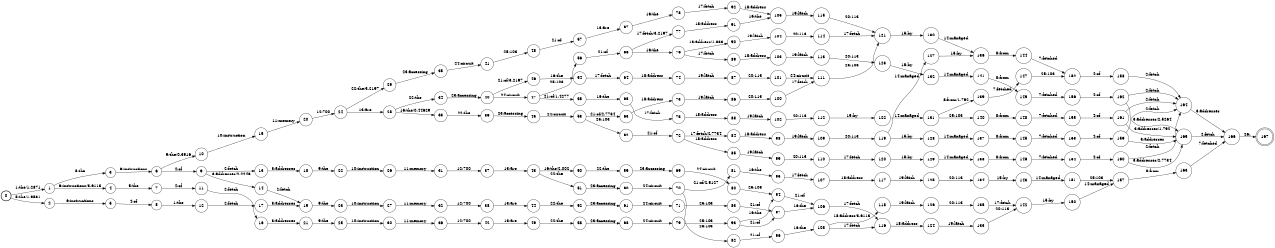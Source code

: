 digraph FST {
rankdir = LR;
size = "8.5,11";
label = "";
center = 1;
orientation = Portrait;
ranksep = "0.4";
nodesep = "0.25";
0 [label = "0", shape = circle, style = bold, fontsize = 14]
	0 -> 1 [label = "1:the/1.2871", fontsize = 14];
	0 -> 2 [label = "5:the/1.9531", fontsize = 14];
1 [label = "1", shape = circle, style = solid, fontsize = 14]
	1 -> 3 [label = "5:the", fontsize = 14];
	1 -> 4 [label = "6:instructions/3.6113", fontsize = 14];
2 [label = "2", shape = circle, style = solid, fontsize = 14]
	2 -> 5 [label = "6:instructions", fontsize = 14];
3 [label = "3", shape = circle, style = solid, fontsize = 14]
	3 -> 6 [label = "6:instructions", fontsize = 14];
4 [label = "4", shape = circle, style = solid, fontsize = 14]
	4 -> 7 [label = "5:the", fontsize = 14];
5 [label = "5", shape = circle, style = solid, fontsize = 14]
	5 -> 8 [label = "4:of", fontsize = 14];
6 [label = "6", shape = circle, style = solid, fontsize = 14]
	6 -> 10 [label = "9:the/0.3916", fontsize = 14];
	6 -> 9 [label = "4:of", fontsize = 14];
7 [label = "7", shape = circle, style = solid, fontsize = 14]
	7 -> 11 [label = "4:of", fontsize = 14];
8 [label = "8", shape = circle, style = solid, fontsize = 14]
	8 -> 12 [label = "1:the", fontsize = 14];
9 [label = "9", shape = circle, style = solid, fontsize = 14]
	9 -> 14 [label = "3:addresses/2.2246", fontsize = 14];
	9 -> 13 [label = "2:fetch", fontsize = 14];
10 [label = "10", shape = circle, style = solid, fontsize = 14]
	10 -> 15 [label = "10:instruction", fontsize = 14];
11 [label = "11", shape = circle, style = solid, fontsize = 14]
	11 -> 16 [label = "2:fetch", fontsize = 14];
12 [label = "12", shape = circle, style = solid, fontsize = 14]
	12 -> 17 [label = "2:fetch", fontsize = 14];
13 [label = "13", shape = circle, style = solid, fontsize = 14]
	13 -> 18 [label = "3:addresses", fontsize = 14];
14 [label = "14", shape = circle, style = solid, fontsize = 14]
	14 -> 19 [label = "2:fetch", fontsize = 14];
15 [label = "15", shape = circle, style = solid, fontsize = 14]
	15 -> 20 [label = "11:memory", fontsize = 14];
16 [label = "16", shape = circle, style = solid, fontsize = 14]
	16 -> 21 [label = "3:addresses", fontsize = 14];
17 [label = "17", shape = circle, style = solid, fontsize = 14]
	17 -> 19 [label = "3:addresses", fontsize = 14];
18 [label = "18", shape = circle, style = solid, fontsize = 14]
	18 -> 22 [label = "9:the", fontsize = 14];
19 [label = "19", shape = circle, style = solid, fontsize = 14]
	19 -> 23 [label = "9:the", fontsize = 14];
20 [label = "20", shape = circle, style = solid, fontsize = 14]
	20 -> 24 [label = "12:700", fontsize = 14];
21 [label = "21", shape = circle, style = solid, fontsize = 14]
	21 -> 25 [label = "9:the", fontsize = 14];
22 [label = "22", shape = circle, style = solid, fontsize = 14]
	22 -> 26 [label = "10:instruction", fontsize = 14];
23 [label = "23", shape = circle, style = solid, fontsize = 14]
	23 -> 27 [label = "10:instruction", fontsize = 14];
24 [label = "24", shape = circle, style = solid, fontsize = 14]
	24 -> 29 [label = "22:the/3.2197", fontsize = 14];
	24 -> 28 [label = "13:are", fontsize = 14];
25 [label = "25", shape = circle, style = solid, fontsize = 14]
	25 -> 30 [label = "10:instruction", fontsize = 14];
26 [label = "26", shape = circle, style = solid, fontsize = 14]
	26 -> 31 [label = "11:memory", fontsize = 14];
27 [label = "27", shape = circle, style = solid, fontsize = 14]
	27 -> 32 [label = "11:memory", fontsize = 14];
28 [label = "28", shape = circle, style = solid, fontsize = 14]
	28 -> 33 [label = "16:the/0.44629", fontsize = 14];
	28 -> 34 [label = "22:the", fontsize = 14];
29 [label = "29", shape = circle, style = solid, fontsize = 14]
	29 -> 35 [label = "23:accessing", fontsize = 14];
30 [label = "30", shape = circle, style = solid, fontsize = 14]
	30 -> 36 [label = "11:memory", fontsize = 14];
31 [label = "31", shape = circle, style = solid, fontsize = 14]
	31 -> 37 [label = "12:700", fontsize = 14];
32 [label = "32", shape = circle, style = solid, fontsize = 14]
	32 -> 38 [label = "12:700", fontsize = 14];
33 [label = "33", shape = circle, style = solid, fontsize = 14]
	33 -> 39 [label = "22:the", fontsize = 14];
34 [label = "34", shape = circle, style = solid, fontsize = 14]
	34 -> 40 [label = "23:accessing", fontsize = 14];
35 [label = "35", shape = circle, style = solid, fontsize = 14]
	35 -> 41 [label = "24:circuit", fontsize = 14];
36 [label = "36", shape = circle, style = solid, fontsize = 14]
	36 -> 42 [label = "12:700", fontsize = 14];
37 [label = "37", shape = circle, style = solid, fontsize = 14]
	37 -> 43 [label = "13:are", fontsize = 14];
38 [label = "38", shape = circle, style = solid, fontsize = 14]
	38 -> 44 [label = "13:are", fontsize = 14];
39 [label = "39", shape = circle, style = solid, fontsize = 14]
	39 -> 45 [label = "23:accessing", fontsize = 14];
40 [label = "40", shape = circle, style = solid, fontsize = 14]
	40 -> 46 [label = "21:of/3.2197", fontsize = 14];
	40 -> 47 [label = "24:circuit", fontsize = 14];
41 [label = "41", shape = circle, style = solid, fontsize = 14]
	41 -> 48 [label = "25:103", fontsize = 14];
42 [label = "42", shape = circle, style = solid, fontsize = 14]
	42 -> 49 [label = "13:are", fontsize = 14];
43 [label = "43", shape = circle, style = solid, fontsize = 14]
	43 -> 50 [label = "16:the/2.002", fontsize = 14];
	43 -> 51 [label = "22:the", fontsize = 14];
44 [label = "44", shape = circle, style = solid, fontsize = 14]
	44 -> 52 [label = "22:the", fontsize = 14];
45 [label = "45", shape = circle, style = solid, fontsize = 14]
	45 -> 53 [label = "24:circuit", fontsize = 14];
46 [label = "46", shape = circle, style = solid, fontsize = 14]
	46 -> 54 [label = "16:the", fontsize = 14];
47 [label = "47", shape = circle, style = solid, fontsize = 14]
	47 -> 55 [label = "21:of/1.4277", fontsize = 14];
	47 -> 56 [label = "25:103", fontsize = 14];
48 [label = "48", shape = circle, style = solid, fontsize = 14]
	48 -> 57 [label = "21:of", fontsize = 14];
49 [label = "49", shape = circle, style = solid, fontsize = 14]
	49 -> 58 [label = "22:the", fontsize = 14];
50 [label = "50", shape = circle, style = solid, fontsize = 14]
	50 -> 59 [label = "22:the", fontsize = 14];
51 [label = "51", shape = circle, style = solid, fontsize = 14]
	51 -> 60 [label = "23:accessing", fontsize = 14];
52 [label = "52", shape = circle, style = solid, fontsize = 14]
	52 -> 61 [label = "23:accessing", fontsize = 14];
53 [label = "53", shape = circle, style = solid, fontsize = 14]
	53 -> 63 [label = "21:of/2.7734", fontsize = 14];
	53 -> 62 [label = "25:103", fontsize = 14];
54 [label = "54", shape = circle, style = solid, fontsize = 14]
	54 -> 64 [label = "17:fetch", fontsize = 14];
55 [label = "55", shape = circle, style = solid, fontsize = 14]
	55 -> 65 [label = "16:the", fontsize = 14];
56 [label = "56", shape = circle, style = solid, fontsize = 14]
	56 -> 66 [label = "21:of", fontsize = 14];
57 [label = "57", shape = circle, style = solid, fontsize = 14]
	57 -> 67 [label = "13:are", fontsize = 14];
58 [label = "58", shape = circle, style = solid, fontsize = 14]
	58 -> 68 [label = "23:accessing", fontsize = 14];
59 [label = "59", shape = circle, style = solid, fontsize = 14]
	59 -> 69 [label = "23:accessing", fontsize = 14];
60 [label = "60", shape = circle, style = solid, fontsize = 14]
	60 -> 70 [label = "24:circuit", fontsize = 14];
61 [label = "61", shape = circle, style = solid, fontsize = 14]
	61 -> 71 [label = "24:circuit", fontsize = 14];
62 [label = "62", shape = circle, style = solid, fontsize = 14]
	62 -> 72 [label = "21:of", fontsize = 14];
63 [label = "63", shape = circle, style = solid, fontsize = 14]
	63 -> 73 [label = "18:address", fontsize = 14];
64 [label = "64", shape = circle, style = solid, fontsize = 14]
	64 -> 74 [label = "18:address", fontsize = 14];
65 [label = "65", shape = circle, style = solid, fontsize = 14]
	65 -> 75 [label = "17:fetch", fontsize = 14];
66 [label = "66", shape = circle, style = solid, fontsize = 14]
	66 -> 76 [label = "16:the", fontsize = 14];
	66 -> 77 [label = "17:fetch/3.2197", fontsize = 14];
67 [label = "67", shape = circle, style = solid, fontsize = 14]
	67 -> 78 [label = "16:the", fontsize = 14];
68 [label = "68", shape = circle, style = solid, fontsize = 14]
	68 -> 79 [label = "24:circuit", fontsize = 14];
69 [label = "69", shape = circle, style = solid, fontsize = 14]
	69 -> 80 [label = "24:circuit", fontsize = 14];
70 [label = "70", shape = circle, style = solid, fontsize = 14]
	70 -> 81 [label = "21:of/2.5127", fontsize = 14];
	70 -> 82 [label = "25:103", fontsize = 14];
71 [label = "71", shape = circle, style = solid, fontsize = 14]
	71 -> 83 [label = "25:103", fontsize = 14];
72 [label = "72", shape = circle, style = solid, fontsize = 14]
	72 -> 84 [label = "17:fetch/2.7734", fontsize = 14];
	72 -> 85 [label = "18:address", fontsize = 14];
73 [label = "73", shape = circle, style = solid, fontsize = 14]
	73 -> 86 [label = "19:latch", fontsize = 14];
74 [label = "74", shape = circle, style = solid, fontsize = 14]
	74 -> 87 [label = "19:latch", fontsize = 14];
75 [label = "75", shape = circle, style = solid, fontsize = 14]
	75 -> 88 [label = "18:address", fontsize = 14];
76 [label = "76", shape = circle, style = solid, fontsize = 14]
	76 -> 89 [label = "17:fetch", fontsize = 14];
	76 -> 90 [label = "18:address/1.833", fontsize = 14];
77 [label = "77", shape = circle, style = solid, fontsize = 14]
	77 -> 91 [label = "18:address", fontsize = 14];
78 [label = "78", shape = circle, style = solid, fontsize = 14]
	78 -> 92 [label = "17:fetch", fontsize = 14];
79 [label = "79", shape = circle, style = solid, fontsize = 14]
	79 -> 93 [label = "25:103", fontsize = 14];
80 [label = "80", shape = circle, style = solid, fontsize = 14]
	80 -> 94 [label = "25:103", fontsize = 14];
81 [label = "81", shape = circle, style = solid, fontsize = 14]
	81 -> 95 [label = "16:the", fontsize = 14];
82 [label = "82", shape = circle, style = solid, fontsize = 14]
	82 -> 96 [label = "21:of", fontsize = 14];
83 [label = "83", shape = circle, style = solid, fontsize = 14]
	83 -> 97 [label = "21:of", fontsize = 14];
84 [label = "84", shape = circle, style = solid, fontsize = 14]
	84 -> 98 [label = "18:address", fontsize = 14];
85 [label = "85", shape = circle, style = solid, fontsize = 14]
	85 -> 99 [label = "19:latch", fontsize = 14];
86 [label = "86", shape = circle, style = solid, fontsize = 14]
	86 -> 100 [label = "20:113", fontsize = 14];
87 [label = "87", shape = circle, style = solid, fontsize = 14]
	87 -> 101 [label = "20:113", fontsize = 14];
88 [label = "88", shape = circle, style = solid, fontsize = 14]
	88 -> 102 [label = "19:latch", fontsize = 14];
89 [label = "89", shape = circle, style = solid, fontsize = 14]
	89 -> 103 [label = "18:address", fontsize = 14];
90 [label = "90", shape = circle, style = solid, fontsize = 14]
	90 -> 104 [label = "19:latch", fontsize = 14];
91 [label = "91", shape = circle, style = solid, fontsize = 14]
	91 -> 105 [label = "16:the", fontsize = 14];
92 [label = "92", shape = circle, style = solid, fontsize = 14]
	92 -> 105 [label = "18:address", fontsize = 14];
93 [label = "93", shape = circle, style = solid, fontsize = 14]
	93 -> 94 [label = "16:the", fontsize = 14];
	93 -> 97 [label = "21:of", fontsize = 14];
94 [label = "94", shape = circle, style = solid, fontsize = 14]
	94 -> 106 [label = "21:of", fontsize = 14];
95 [label = "95", shape = circle, style = solid, fontsize = 14]
	95 -> 107 [label = "17:fetch", fontsize = 14];
96 [label = "96", shape = circle, style = solid, fontsize = 14]
	96 -> 108 [label = "16:the", fontsize = 14];
97 [label = "97", shape = circle, style = solid, fontsize = 14]
	97 -> 106 [label = "16:the", fontsize = 14];
98 [label = "98", shape = circle, style = solid, fontsize = 14]
	98 -> 109 [label = "19:latch", fontsize = 14];
99 [label = "99", shape = circle, style = solid, fontsize = 14]
	99 -> 110 [label = "20:113", fontsize = 14];
100 [label = "100", shape = circle, style = solid, fontsize = 14]
	100 -> 111 [label = "17:fetch", fontsize = 14];
101 [label = "101", shape = circle, style = solid, fontsize = 14]
	101 -> 111 [label = "24:circuit", fontsize = 14];
102 [label = "102", shape = circle, style = solid, fontsize = 14]
	102 -> 112 [label = "20:113", fontsize = 14];
103 [label = "103", shape = circle, style = solid, fontsize = 14]
	103 -> 113 [label = "19:latch", fontsize = 14];
104 [label = "104", shape = circle, style = solid, fontsize = 14]
	104 -> 114 [label = "20:113", fontsize = 14];
105 [label = "105", shape = circle, style = solid, fontsize = 14]
	105 -> 115 [label = "19:latch", fontsize = 14];
106 [label = "106", shape = circle, style = solid, fontsize = 14]
	106 -> 116 [label = "17:fetch", fontsize = 14];
107 [label = "107", shape = circle, style = solid, fontsize = 14]
	107 -> 117 [label = "18:address", fontsize = 14];
108 [label = "108", shape = circle, style = solid, fontsize = 14]
	108 -> 116 [label = "17:fetch", fontsize = 14];
	108 -> 118 [label = "18:address/3.6113", fontsize = 14];
109 [label = "109", shape = circle, style = solid, fontsize = 14]
	109 -> 119 [label = "20:113", fontsize = 14];
110 [label = "110", shape = circle, style = solid, fontsize = 14]
	110 -> 120 [label = "17:fetch", fontsize = 14];
111 [label = "111", shape = circle, style = solid, fontsize = 14]
	111 -> 121 [label = "25:103", fontsize = 14];
112 [label = "112", shape = circle, style = solid, fontsize = 14]
	112 -> 122 [label = "15:by", fontsize = 14];
113 [label = "113", shape = circle, style = solid, fontsize = 14]
	113 -> 123 [label = "20:113", fontsize = 14];
114 [label = "114", shape = circle, style = solid, fontsize = 14]
	114 -> 121 [label = "17:fetch", fontsize = 14];
115 [label = "115", shape = circle, style = solid, fontsize = 14]
	115 -> 121 [label = "20:113", fontsize = 14];
116 [label = "116", shape = circle, style = solid, fontsize = 14]
	116 -> 124 [label = "18:address", fontsize = 14];
117 [label = "117", shape = circle, style = solid, fontsize = 14]
	117 -> 125 [label = "19:latch", fontsize = 14];
118 [label = "118", shape = circle, style = solid, fontsize = 14]
	118 -> 126 [label = "19:latch", fontsize = 14];
119 [label = "119", shape = circle, style = solid, fontsize = 14]
	119 -> 127 [label = "14:managed", fontsize = 14];
	119 -> 128 [label = "15:by", fontsize = 14];
120 [label = "120", shape = circle, style = solid, fontsize = 14]
	120 -> 129 [label = "15:by", fontsize = 14];
121 [label = "121", shape = circle, style = solid, fontsize = 14]
	121 -> 130 [label = "15:by", fontsize = 14];
122 [label = "122", shape = circle, style = solid, fontsize = 14]
	122 -> 131 [label = "14:managed", fontsize = 14];
123 [label = "123", shape = circle, style = solid, fontsize = 14]
	123 -> 132 [label = "15:by", fontsize = 14];
124 [label = "124", shape = circle, style = solid, fontsize = 14]
	124 -> 133 [label = "19:latch", fontsize = 14];
125 [label = "125", shape = circle, style = solid, fontsize = 14]
	125 -> 134 [label = "20:113", fontsize = 14];
126 [label = "126", shape = circle, style = solid, fontsize = 14]
	126 -> 135 [label = "20:113", fontsize = 14];
127 [label = "127", shape = circle, style = solid, fontsize = 14]
	127 -> 136 [label = "15:by", fontsize = 14];
128 [label = "128", shape = circle, style = solid, fontsize = 14]
	128 -> 137 [label = "14:managed", fontsize = 14];
129 [label = "129", shape = circle, style = solid, fontsize = 14]
	129 -> 138 [label = "14:managed", fontsize = 14];
130 [label = "130", shape = circle, style = solid, fontsize = 14]
	130 -> 136 [label = "14:managed", fontsize = 14];
131 [label = "131", shape = circle, style = solid, fontsize = 14]
	131 -> 139 [label = "8:from/1.792", fontsize = 14];
	131 -> 140 [label = "25:103", fontsize = 14];
132 [label = "132", shape = circle, style = solid, fontsize = 14]
	132 -> 141 [label = "14:managed", fontsize = 14];
133 [label = "133", shape = circle, style = solid, fontsize = 14]
	133 -> 142 [label = "20:113", fontsize = 14];
134 [label = "134", shape = circle, style = solid, fontsize = 14]
	134 -> 143 [label = "15:by", fontsize = 14];
135 [label = "135", shape = circle, style = solid, fontsize = 14]
	135 -> 142 [label = "17:fetch", fontsize = 14];
136 [label = "136", shape = circle, style = solid, fontsize = 14]
	136 -> 144 [label = "8:from", fontsize = 14];
137 [label = "137", shape = circle, style = solid, fontsize = 14]
	137 -> 145 [label = "8:from", fontsize = 14];
138 [label = "138", shape = circle, style = solid, fontsize = 14]
	138 -> 146 [label = "8:from", fontsize = 14];
139 [label = "139", shape = circle, style = solid, fontsize = 14]
	139 -> 147 [label = "7:fetched", fontsize = 14];
140 [label = "140", shape = circle, style = solid, fontsize = 14]
	140 -> 148 [label = "8:from", fontsize = 14];
141 [label = "141", shape = circle, style = solid, fontsize = 14]
	141 -> 149 [label = "8:from", fontsize = 14];
142 [label = "142", shape = circle, style = solid, fontsize = 14]
	142 -> 150 [label = "15:by", fontsize = 14];
143 [label = "143", shape = circle, style = solid, fontsize = 14]
	143 -> 151 [label = "14:managed", fontsize = 14];
144 [label = "144", shape = circle, style = solid, fontsize = 14]
	144 -> 152 [label = "7:fetched", fontsize = 14];
145 [label = "145", shape = circle, style = solid, fontsize = 14]
	145 -> 153 [label = "7:fetched", fontsize = 14];
146 [label = "146", shape = circle, style = solid, fontsize = 14]
	146 -> 154 [label = "7:fetched", fontsize = 14];
147 [label = "147", shape = circle, style = solid, fontsize = 14]
	147 -> 152 [label = "25:103", fontsize = 14];
148 [label = "148", shape = circle, style = solid, fontsize = 14]
	148 -> 155 [label = "7:fetched", fontsize = 14];
149 [label = "149", shape = circle, style = solid, fontsize = 14]
	149 -> 156 [label = "7:fetched", fontsize = 14];
150 [label = "150", shape = circle, style = solid, fontsize = 14]
	150 -> 157 [label = "14:managed", fontsize = 14];
151 [label = "151", shape = circle, style = solid, fontsize = 14]
	151 -> 157 [label = "25:103", fontsize = 14];
152 [label = "152", shape = circle, style = solid, fontsize = 14]
	152 -> 158 [label = "4:of", fontsize = 14];
153 [label = "153", shape = circle, style = solid, fontsize = 14]
	153 -> 159 [label = "4:of", fontsize = 14];
154 [label = "154", shape = circle, style = solid, fontsize = 14]
	154 -> 160 [label = "4:of", fontsize = 14];
155 [label = "155", shape = circle, style = solid, fontsize = 14]
	155 -> 161 [label = "4:of", fontsize = 14];
156 [label = "156", shape = circle, style = solid, fontsize = 14]
	156 -> 162 [label = "4:of", fontsize = 14];
157 [label = "157", shape = circle, style = solid, fontsize = 14]
	157 -> 163 [label = "8:from", fontsize = 14];
158 [label = "158", shape = circle, style = solid, fontsize = 14]
	158 -> 164 [label = "2:fetch", fontsize = 14];
159 [label = "159", shape = circle, style = solid, fontsize = 14]
	159 -> 165 [label = "3:addresses", fontsize = 14];
	159 -> 164 [label = "2:fetch", fontsize = 14];
160 [label = "160", shape = circle, style = solid, fontsize = 14]
	160 -> 165 [label = "3:addresses/2.7734", fontsize = 14];
	160 -> 164 [label = "2:fetch", fontsize = 14];
161 [label = "161", shape = circle, style = solid, fontsize = 14]
	161 -> 165 [label = "3:addresses/1.792", fontsize = 14];
	161 -> 164 [label = "2:fetch", fontsize = 14];
162 [label = "162", shape = circle, style = solid, fontsize = 14]
	162 -> 165 [label = "3:addresses/2.5264", fontsize = 14];
	162 -> 164 [label = "2:fetch", fontsize = 14];
163 [label = "163", shape = circle, style = solid, fontsize = 14]
	163 -> 166 [label = "7:fetched", fontsize = 14];
164 [label = "164", shape = circle, style = solid, fontsize = 14]
	164 -> 166 [label = "3:addresses", fontsize = 14];
165 [label = "165", shape = circle, style = solid, fontsize = 14]
	165 -> 166 [label = "2:fetch", fontsize = 14];
166 [label = "166", shape = circle, style = solid, fontsize = 14]
	166 -> 167 [label = "26:.", fontsize = 14];
167 [label = "167", shape = doublecircle, style = solid, fontsize = 14]
}
